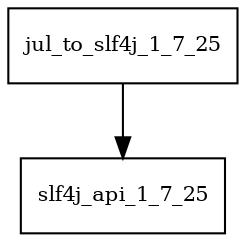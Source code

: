 digraph jul_to_slf4j_1_7_25_dependencies {
  node [shape = box, fontsize=10.0];
  jul_to_slf4j_1_7_25 -> slf4j_api_1_7_25;
}
